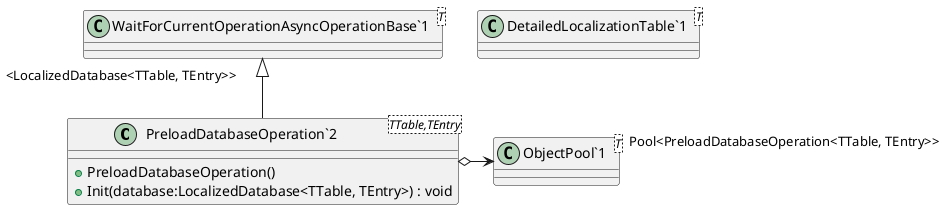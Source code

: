 @startuml
class "PreloadDatabaseOperation`2"<TTable,TEntry> {
    + PreloadDatabaseOperation()
    + Init(database:LocalizedDatabase<TTable, TEntry>) : void
}
class "WaitForCurrentOperationAsyncOperationBase`1"<T> {
}
class "DetailedLocalizationTable`1"<T> {
}
class "ObjectPool`1"<T> {
}
"WaitForCurrentOperationAsyncOperationBase`1" "<LocalizedDatabase<TTable, TEntry>>" <|-- "PreloadDatabaseOperation`2"
"PreloadDatabaseOperation`2" o-> "Pool<PreloadDatabaseOperation<TTable, TEntry>>" "ObjectPool`1"
@enduml
